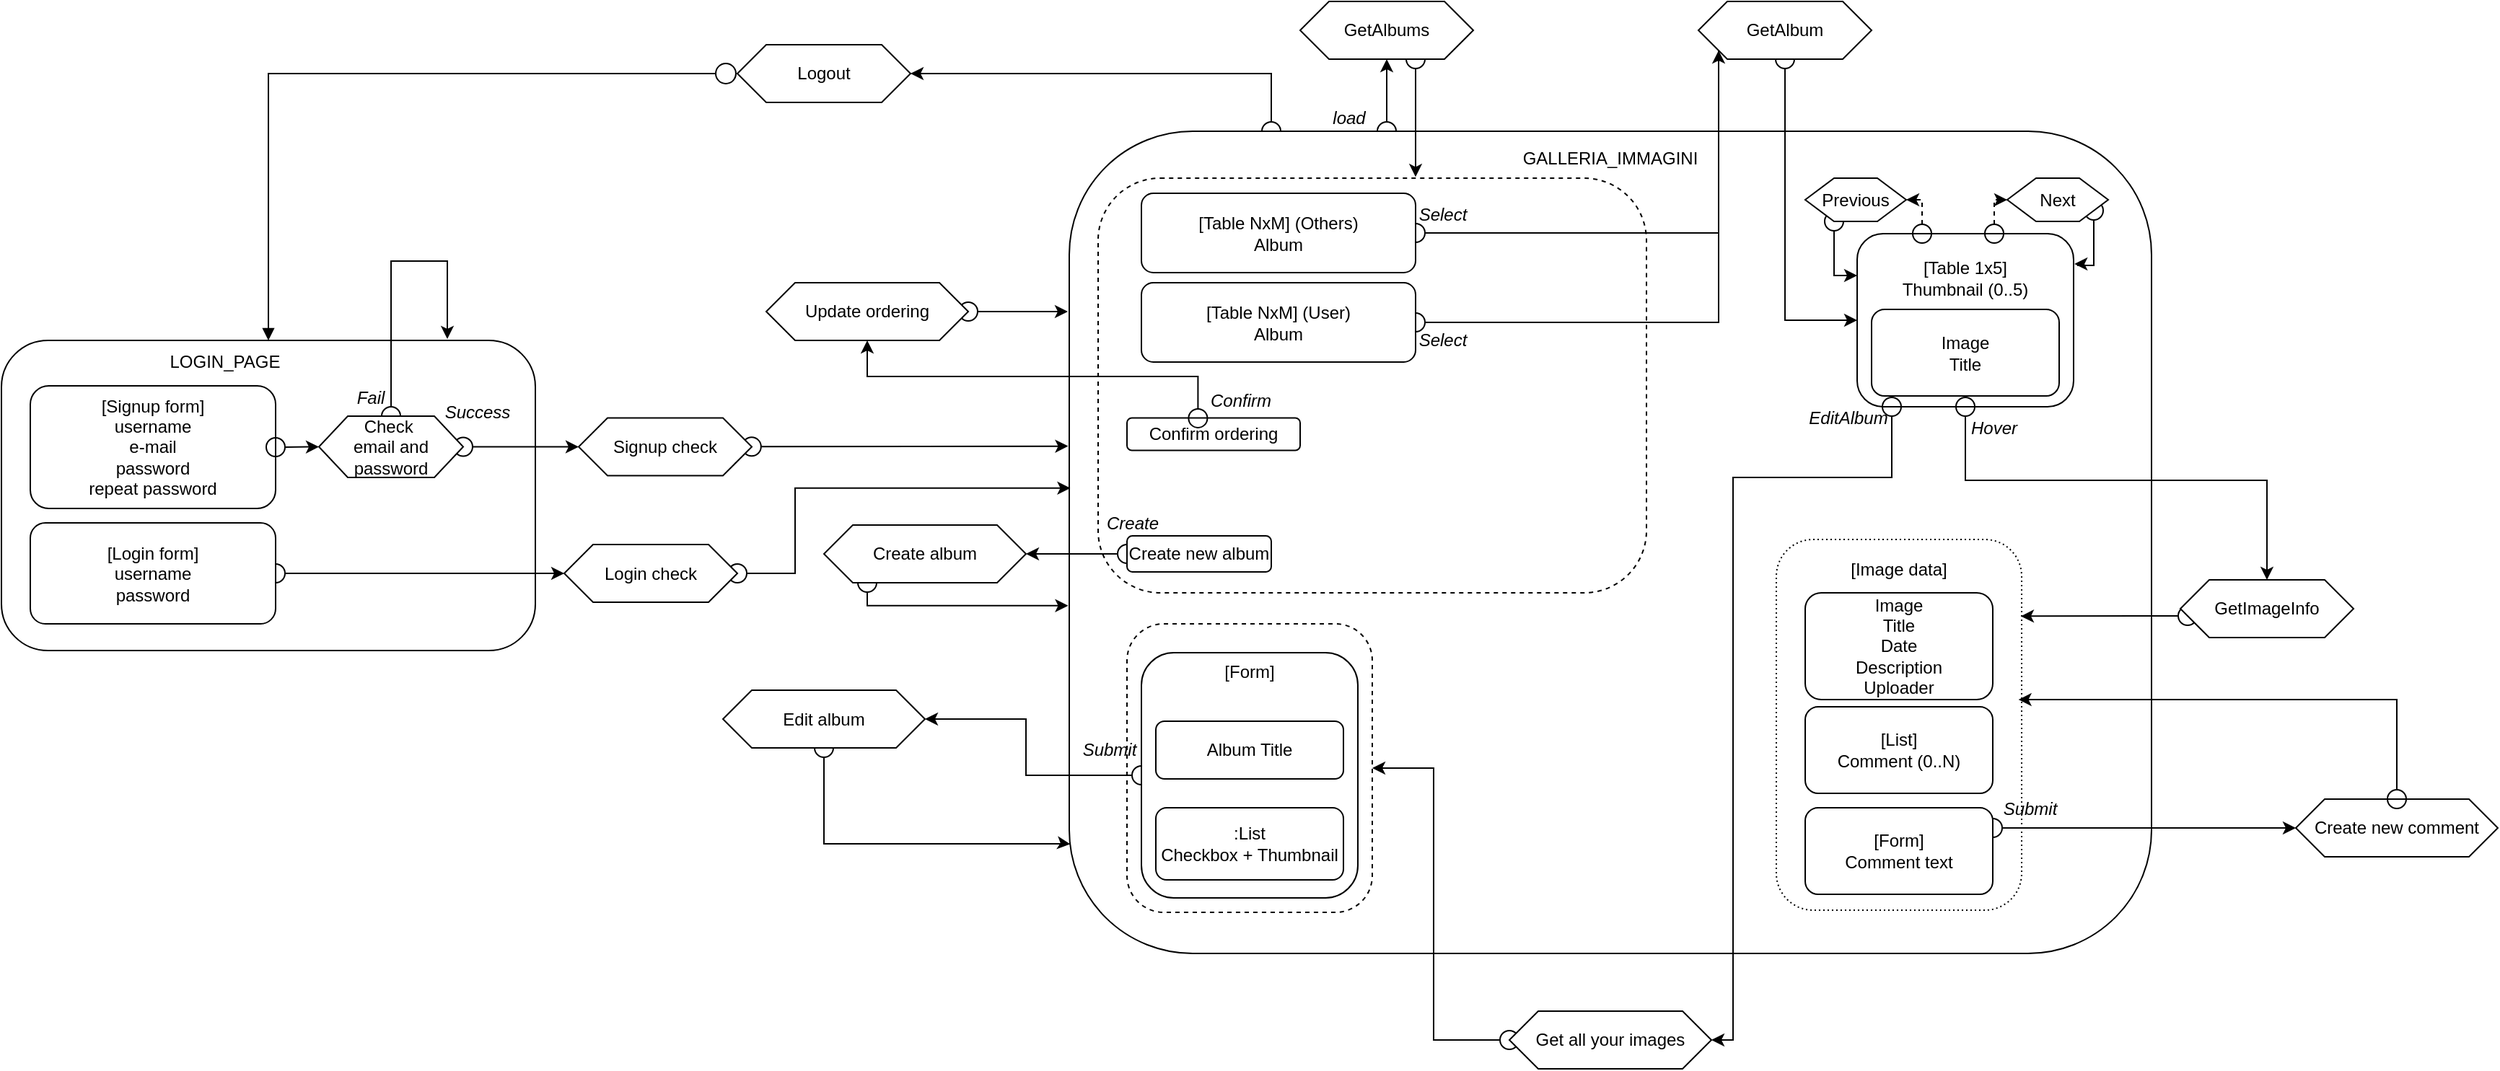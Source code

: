 <mxfile version="16.1.2" type="device"><diagram name="Page-1" id="b520641d-4fe3-3701-9064-5fc419738815"><mxGraphModel dx="1021" dy="1489" grid="1" gridSize="10" guides="1" tooltips="1" connect="1" arrows="1" fold="1" page="1" pageScale="1" pageWidth="1169" pageHeight="827" background="#ffffff" math="0" shadow="0"><root><mxCell id="0"/><mxCell id="1" parent="0"/><mxCell id="I9NYZ4tV0nxib7mAuYcY-2" style="edgeStyle=orthogonalEdgeStyle;rounded=0;orthogonalLoop=1;jettySize=auto;html=1;entryX=0.001;entryY=0.434;entryDx=0;entryDy=0;entryPerimeter=0;startArrow=oval;startFill=0;startSize=13;" parent="1" source="tA7xQBiXmkoUzAWX-g8d-19" target="cFI16rSDpZyH8K5_RRqZ-2" edge="1"><mxGeometry relative="1" as="geometry"><Array as="points"><mxPoint x="690" y="327"/><mxPoint x="690" y="267"/></Array></mxGeometry></mxCell><mxCell id="tA7xQBiXmkoUzAWX-g8d-19" value="Login check" style="shape=hexagon;perimeter=hexagonPerimeter2;whiteSpace=wrap;html=1;fixedSize=1;strokeColor=default;" parent="1" vertex="1"><mxGeometry x="530" y="306.5" width="120" height="40" as="geometry"/></mxCell><mxCell id="I9NYZ4tV0nxib7mAuYcY-1" style="rounded=0;orthogonalLoop=1;jettySize=auto;html=1;startArrow=oval;startFill=0;startSize=13;entryX=-0.001;entryY=0.383;entryDx=0;entryDy=0;entryPerimeter=0;" parent="1" source="tA7xQBiXmkoUzAWX-g8d-54" target="cFI16rSDpZyH8K5_RRqZ-2" edge="1"><mxGeometry relative="1" as="geometry"><mxPoint x="850" y="239" as="targetPoint"/></mxGeometry></mxCell><mxCell id="tA7xQBiXmkoUzAWX-g8d-54" value="Signup check" style="shape=hexagon;perimeter=hexagonPerimeter2;whiteSpace=wrap;html=1;fixedSize=1;strokeColor=default;" parent="1" vertex="1"><mxGeometry x="540" y="218.75" width="120" height="40" as="geometry"/></mxCell><mxCell id="tA7xQBiXmkoUzAWX-g8d-55" value="" style="rounded=1;whiteSpace=wrap;html=1;strokeColor=default;" parent="1" vertex="1"><mxGeometry x="140" y="165" width="370" height="215" as="geometry"/></mxCell><mxCell id="tA7xQBiXmkoUzAWX-g8d-56" value="[Signup form]&lt;br&gt;username&lt;br&gt;e-mail&lt;br&gt;password&lt;br&gt;repeat password" style="rounded=1;whiteSpace=wrap;html=1;strokeColor=default;fillColor=default;" parent="1" vertex="1"><mxGeometry x="160" y="196.5" width="170" height="85" as="geometry"/></mxCell><mxCell id="tA7xQBiXmkoUzAWX-g8d-57" value="LOGIN_PAGE" style="text;html=1;strokeColor=none;fillColor=none;align=center;verticalAlign=middle;whiteSpace=wrap;rounded=0;" parent="1" vertex="1"><mxGeometry x="190" y="165" width="210" height="30" as="geometry"/></mxCell><mxCell id="cFI16rSDpZyH8K5_RRqZ-80" style="edgeStyle=orthogonalEdgeStyle;rounded=0;orthogonalLoop=1;jettySize=auto;html=1;entryX=0;entryY=0.5;entryDx=0;entryDy=0;startArrow=oval;startFill=0;startSize=13;" parent="1" source="tA7xQBiXmkoUzAWX-g8d-58" target="tA7xQBiXmkoUzAWX-g8d-19" edge="1"><mxGeometry relative="1" as="geometry"/></mxCell><mxCell id="tA7xQBiXmkoUzAWX-g8d-58" value="[Login form]&lt;br&gt;username&lt;br&gt;password" style="rounded=1;whiteSpace=wrap;html=1;strokeColor=default;" parent="1" vertex="1"><mxGeometry x="160" y="291.5" width="170" height="70" as="geometry"/></mxCell><mxCell id="tA7xQBiXmkoUzAWX-g8d-77" value="Create new comment" style="shape=hexagon;perimeter=hexagonPerimeter2;whiteSpace=wrap;html=1;fixedSize=1;strokeColor=default;" parent="1" vertex="1"><mxGeometry x="1730" y="483" width="140" height="40" as="geometry"/></mxCell><mxCell id="tA7xQBiXmkoUzAWX-g8d-91" style="edgeStyle=orthogonalEdgeStyle;rounded=0;orthogonalLoop=1;jettySize=auto;html=1;startArrow=circle;startFill=0;endArrow=block;endFill=1;strokeColor=#000000;" parent="1" source="tA7xQBiXmkoUzAWX-g8d-87" target="tA7xQBiXmkoUzAWX-g8d-55" edge="1"><mxGeometry relative="1" as="geometry"/></mxCell><mxCell id="tA7xQBiXmkoUzAWX-g8d-87" value="Logout" style="shape=hexagon;perimeter=hexagonPerimeter2;whiteSpace=wrap;html=1;fixedSize=1;strokeColor=default;" parent="1" vertex="1"><mxGeometry x="650" y="-40" width="120" height="40" as="geometry"/></mxCell><mxCell id="cFI16rSDpZyH8K5_RRqZ-46" style="edgeStyle=orthogonalEdgeStyle;rounded=0;orthogonalLoop=1;jettySize=auto;html=1;entryX=-0.001;entryY=0.577;entryDx=0;entryDy=0;startArrow=oval;startFill=0;startSize=13;entryPerimeter=0;" parent="1" source="jkKR9sNIjVhCgQwLtrIo-7" target="cFI16rSDpZyH8K5_RRqZ-2" edge="1"><mxGeometry relative="1" as="geometry"><Array as="points"><mxPoint x="740" y="349"/></Array></mxGeometry></mxCell><mxCell id="jkKR9sNIjVhCgQwLtrIo-7" value="Create album" style="shape=hexagon;perimeter=hexagonPerimeter2;whiteSpace=wrap;html=1;fixedSize=1;strokeColor=default;" parent="1" vertex="1"><mxGeometry x="710" y="293" width="140" height="40" as="geometry"/></mxCell><mxCell id="cFI16rSDpZyH8K5_RRqZ-41" style="edgeStyle=elbowEdgeStyle;rounded=0;orthogonalLoop=1;jettySize=auto;html=1;entryX=1;entryY=0.5;entryDx=0;entryDy=0;startArrow=oval;startFill=0;startSize=13;" parent="1" source="cFI16rSDpZyH8K5_RRqZ-2" target="tA7xQBiXmkoUzAWX-g8d-87" edge="1"><mxGeometry relative="1" as="geometry"><Array as="points"><mxPoint x="1020" y="-10"/><mxPoint x="910" y="10"/></Array></mxGeometry></mxCell><mxCell id="cFI16rSDpZyH8K5_RRqZ-95" style="edgeStyle=elbowEdgeStyle;rounded=0;orthogonalLoop=1;jettySize=auto;html=1;entryX=0.5;entryY=1;entryDx=0;entryDy=0;startArrow=oval;startFill=0;startSize=13;" parent="1" source="cFI16rSDpZyH8K5_RRqZ-2" target="cFI16rSDpZyH8K5_RRqZ-94" edge="1"><mxGeometry relative="1" as="geometry"/></mxCell><mxCell id="cFI16rSDpZyH8K5_RRqZ-2" value="GALLERIA_IMMAGINI&lt;br&gt;&lt;br&gt;&lt;br&gt;&lt;br&gt;&lt;br&gt;&lt;br&gt;&lt;br&gt;&lt;br&gt;&lt;br&gt;&lt;br&gt;&lt;br&gt;&lt;br&gt;&lt;br&gt;&lt;br&gt;&lt;br&gt;&lt;br&gt;&lt;br&gt;&lt;br&gt;&lt;br&gt;&lt;br&gt;&lt;br&gt;&lt;br&gt;&lt;br&gt;&lt;br&gt;&lt;br&gt;&lt;br&gt;&lt;br&gt;&lt;br&gt;&lt;br&gt;&lt;br&gt;&lt;br&gt;&lt;br&gt;&lt;br&gt;&lt;br&gt;&lt;br&gt;&lt;br&gt;&lt;br&gt;&lt;br&gt;" style="rounded=1;whiteSpace=wrap;html=1;align=center;fillColor=default;" parent="1" vertex="1"><mxGeometry x="880" y="20" width="750" height="570" as="geometry"/></mxCell><mxCell id="cFI16rSDpZyH8K5_RRqZ-97" value="&lt;span&gt;&lt;br&gt;&lt;/span&gt;" style="rounded=1;whiteSpace=wrap;html=1;strokeColor=default;dashed=1;fillColor=none;" parent="1" vertex="1"><mxGeometry x="900" y="52.5" width="380" height="287.5" as="geometry"/></mxCell><mxCell id="cFI16rSDpZyH8K5_RRqZ-14" style="edgeStyle=elbowEdgeStyle;rounded=0;orthogonalLoop=1;jettySize=auto;html=1;entryX=0;entryY=0.5;entryDx=0;entryDy=0;startArrow=oval;startFill=0;startSize=13;" parent="1" source="cFI16rSDpZyH8K5_RRqZ-6" target="cFI16rSDpZyH8K5_RRqZ-13" edge="1"><mxGeometry relative="1" as="geometry"><Array as="points"><mxPoint x="1330" y="20"/></Array></mxGeometry></mxCell><mxCell id="cFI16rSDpZyH8K5_RRqZ-6" value="[Table NxM] (Others)&lt;br&gt;Album" style="rounded=1;whiteSpace=wrap;html=1;" parent="1" vertex="1"><mxGeometry x="930" y="63" width="190" height="55" as="geometry"/></mxCell><mxCell id="cFI16rSDpZyH8K5_RRqZ-101" style="edgeStyle=orthogonalEdgeStyle;rounded=0;orthogonalLoop=1;jettySize=auto;html=1;entryX=0;entryY=0.5;entryDx=0;entryDy=0;startArrow=oval;startFill=0;startSize=13;" parent="1" source="cFI16rSDpZyH8K5_RRqZ-13" target="cFI16rSDpZyH8K5_RRqZ-15" edge="1"><mxGeometry relative="1" as="geometry"/></mxCell><mxCell id="cFI16rSDpZyH8K5_RRqZ-13" value="GetAlbum" style="shape=hexagon;perimeter=hexagonPerimeter2;whiteSpace=wrap;html=1;fixedSize=1;strokeColor=default;" parent="1" vertex="1"><mxGeometry x="1316" y="-70" width="120" height="40" as="geometry"/></mxCell><mxCell id="cFI16rSDpZyH8K5_RRqZ-20" style="edgeStyle=elbowEdgeStyle;rounded=0;orthogonalLoop=1;jettySize=auto;html=1;entryX=0.5;entryY=0;entryDx=0;entryDy=0;startArrow=oval;startFill=0;startSize=13;elbow=vertical;" parent="1" source="cFI16rSDpZyH8K5_RRqZ-15" target="cFI16rSDpZyH8K5_RRqZ-19" edge="1"><mxGeometry relative="1" as="geometry"><Array as="points"><mxPoint x="1501" y="262"/></Array></mxGeometry></mxCell><mxCell id="dxQvqoGn5i3ji58gpkbO-1" style="edgeStyle=orthogonalEdgeStyle;rounded=0;orthogonalLoop=1;jettySize=auto;html=1;startArrow=oval;startFill=0;endSize=6;startSize=13;entryX=1;entryY=0.5;entryDx=0;entryDy=0;" parent="1" source="cFI16rSDpZyH8K5_RRqZ-15" target="dxQvqoGn5i3ji58gpkbO-3" edge="1"><mxGeometry relative="1" as="geometry"><mxPoint x="1340" y="640" as="targetPoint"/><Array as="points"><mxPoint x="1450" y="260"/><mxPoint x="1340" y="260"/><mxPoint x="1340" y="650"/></Array></mxGeometry></mxCell><mxCell id="cFI16rSDpZyH8K5_RRqZ-15" value="[Table 1x5]&lt;br&gt;Thumbnail (0..5)&lt;br&gt;&lt;br&gt;&lt;br&gt;&lt;br&gt;&lt;br&gt;" style="rounded=1;whiteSpace=wrap;html=1;fillColor=none;" parent="1" vertex="1"><mxGeometry x="1426" y="91" width="150" height="120" as="geometry"/></mxCell><mxCell id="cFI16rSDpZyH8K5_RRqZ-39" style="edgeStyle=elbowEdgeStyle;rounded=0;orthogonalLoop=1;jettySize=auto;html=1;entryX=0.997;entryY=0.207;entryDx=0;entryDy=0;entryPerimeter=0;startArrow=oval;startFill=0;startSize=13;" parent="1" source="cFI16rSDpZyH8K5_RRqZ-19" target="tA7xQBiXmkoUzAWX-g8d-70" edge="1"><mxGeometry relative="1" as="geometry"><Array as="points"><mxPoint x="1620" y="356"/></Array></mxGeometry></mxCell><mxCell id="cFI16rSDpZyH8K5_RRqZ-19" value="GetImageInfo" style="shape=hexagon;perimeter=hexagonPerimeter2;whiteSpace=wrap;html=1;fixedSize=1;strokeColor=default;" parent="1" vertex="1"><mxGeometry x="1650" y="331" width="120" height="40" as="geometry"/></mxCell><mxCell id="cFI16rSDpZyH8K5_RRqZ-29" value="" style="edgeStyle=elbowEdgeStyle;rounded=0;orthogonalLoop=1;jettySize=auto;html=1;startArrow=oval;startFill=0;startSize=13;" parent="1" source="cFI16rSDpZyH8K5_RRqZ-28" target="cFI16rSDpZyH8K5_RRqZ-13" edge="1"><mxGeometry relative="1" as="geometry"><Array as="points"><mxPoint x="1330" y="60"/></Array></mxGeometry></mxCell><mxCell id="cFI16rSDpZyH8K5_RRqZ-28" value="[Table NxM] (User)&lt;br&gt;Album" style="rounded=1;whiteSpace=wrap;html=1;" parent="1" vertex="1"><mxGeometry x="930" y="125" width="190" height="55" as="geometry"/></mxCell><mxCell id="cFI16rSDpZyH8K5_RRqZ-30" value="&lt;i&gt;Hover&lt;/i&gt;" style="text;html=1;strokeColor=none;fillColor=none;align=center;verticalAlign=middle;whiteSpace=wrap;rounded=0;" parent="1" vertex="1"><mxGeometry x="1491" y="211" width="60" height="30" as="geometry"/></mxCell><mxCell id="tA7xQBiXmkoUzAWX-g8d-38" value="Image&lt;br&gt;Title" style="rounded=1;whiteSpace=wrap;html=1;strokeColor=default;" parent="1" vertex="1"><mxGeometry x="1436" y="143.5" width="130" height="60" as="geometry"/></mxCell><mxCell id="cFI16rSDpZyH8K5_RRqZ-34" style="edgeStyle=elbowEdgeStyle;rounded=0;orthogonalLoop=1;jettySize=auto;html=1;entryX=0;entryY=0.5;entryDx=0;entryDy=0;startArrow=oval;startFill=0;startSize=13;dashed=1;" parent="1" source="cFI16rSDpZyH8K5_RRqZ-15" target="cFI16rSDpZyH8K5_RRqZ-102" edge="1"><mxGeometry relative="1" as="geometry"><Array as="points"><mxPoint x="1521" y="71"/><mxPoint x="1541" y="121"/><mxPoint x="1551" y="131"/><mxPoint x="1521" y="121"/><mxPoint x="1401" y="201"/><mxPoint x="1381" y="181"/></Array></mxGeometry></mxCell><mxCell id="cFI16rSDpZyH8K5_RRqZ-37" style="edgeStyle=elbowEdgeStyle;rounded=0;orthogonalLoop=1;jettySize=auto;html=1;entryX=1;entryY=0.5;entryDx=0;entryDy=0;startArrow=oval;startFill=0;startSize=13;dashed=1;" parent="1" source="cFI16rSDpZyH8K5_RRqZ-15" target="cFI16rSDpZyH8K5_RRqZ-103" edge="1"><mxGeometry relative="1" as="geometry"><Array as="points"><mxPoint x="1471" y="71"/><mxPoint x="1481" y="121"/><mxPoint x="1461" y="111"/><mxPoint x="1471" y="131"/><mxPoint x="1461" y="121"/><mxPoint x="1491" y="121"/></Array></mxGeometry></mxCell><mxCell id="tA7xQBiXmkoUzAWX-g8d-70" value="&lt;span&gt;[Image data]&lt;br&gt;&lt;br&gt;&lt;br&gt;&lt;br&gt;&lt;br&gt;&lt;br&gt;&lt;br&gt;&lt;br&gt;&lt;br&gt;&lt;br&gt;&lt;br&gt;&lt;br&gt;&lt;br&gt;&lt;br&gt;&lt;br&gt;&lt;br&gt;&lt;/span&gt;" style="rounded=1;whiteSpace=wrap;html=1;strokeColor=default;dashed=1;dashPattern=1 2;" parent="1" vertex="1"><mxGeometry x="1370" y="303" width="170" height="257" as="geometry"/></mxCell><mxCell id="tA7xQBiXmkoUzAWX-g8d-71" value="Image&lt;br&gt;Title&lt;br&gt;Date&lt;br&gt;Description&lt;br&gt;Uploader" style="rounded=1;whiteSpace=wrap;html=1;strokeColor=default;" parent="1" vertex="1"><mxGeometry x="1390" y="340" width="130" height="74" as="geometry"/></mxCell><mxCell id="tA7xQBiXmkoUzAWX-g8d-72" value="[List]&lt;br&gt;Comment (0..N)" style="rounded=1;whiteSpace=wrap;html=1;strokeColor=default;" parent="1" vertex="1"><mxGeometry x="1390" y="419" width="130" height="60" as="geometry"/></mxCell><mxCell id="cFI16rSDpZyH8K5_RRqZ-40" style="edgeStyle=elbowEdgeStyle;rounded=0;orthogonalLoop=1;jettySize=auto;html=1;entryX=0;entryY=0.5;entryDx=0;entryDy=0;startArrow=oval;startFill=0;startSize=13;" parent="1" source="tA7xQBiXmkoUzAWX-g8d-73" target="tA7xQBiXmkoUzAWX-g8d-77" edge="1"><mxGeometry relative="1" as="geometry"><Array as="points"><mxPoint x="1570" y="503"/><mxPoint x="1600" y="470"/></Array></mxGeometry></mxCell><mxCell id="tA7xQBiXmkoUzAWX-g8d-73" value="[Form]&lt;br&gt;Comment text" style="rounded=1;whiteSpace=wrap;html=1;strokeColor=default;" parent="1" vertex="1"><mxGeometry x="1390" y="489" width="130" height="60" as="geometry"/></mxCell><mxCell id="cFI16rSDpZyH8K5_RRqZ-33" value="&lt;i&gt;Submit&lt;/i&gt;" style="text;html=1;strokeColor=none;fillColor=none;align=center;verticalAlign=middle;whiteSpace=wrap;rounded=0;" parent="1" vertex="1"><mxGeometry x="1516" y="475" width="60" height="30" as="geometry"/></mxCell><mxCell id="cFI16rSDpZyH8K5_RRqZ-45" style="edgeStyle=orthogonalEdgeStyle;rounded=0;orthogonalLoop=1;jettySize=auto;html=1;entryX=1;entryY=0.5;entryDx=0;entryDy=0;startArrow=oval;startFill=0;startSize=13;" parent="1" source="cFI16rSDpZyH8K5_RRqZ-42" target="jkKR9sNIjVhCgQwLtrIo-7" edge="1"><mxGeometry relative="1" as="geometry"><Array as="points"><mxPoint x="860" y="313"/><mxPoint x="860" y="313"/></Array></mxGeometry></mxCell><mxCell id="cFI16rSDpZyH8K5_RRqZ-42" value="Create new album" style="rounded=1;whiteSpace=wrap;html=1;" parent="1" vertex="1"><mxGeometry x="920" y="300.5" width="100" height="25" as="geometry"/></mxCell><mxCell id="cFI16rSDpZyH8K5_RRqZ-48" value="&lt;span&gt;&lt;br&gt;&lt;/span&gt;" style="rounded=1;whiteSpace=wrap;html=1;strokeColor=default;dashed=1;" parent="1" vertex="1"><mxGeometry x="920" y="361.5" width="170" height="200" as="geometry"/></mxCell><mxCell id="cFI16rSDpZyH8K5_RRqZ-53" style="edgeStyle=orthogonalEdgeStyle;rounded=0;orthogonalLoop=1;jettySize=auto;html=1;startArrow=oval;startFill=0;startSize=13;entryX=1;entryY=0.5;entryDx=0;entryDy=0;" parent="1" source="jkKR9sNIjVhCgQwLtrIo-4" target="cFI16rSDpZyH8K5_RRqZ-54" edge="1"><mxGeometry relative="1" as="geometry"><mxPoint x="790" y="440" as="targetPoint"/></mxGeometry></mxCell><mxCell id="jkKR9sNIjVhCgQwLtrIo-4" value="&lt;span&gt;[Form]&lt;br&gt;&lt;/span&gt;&lt;br&gt;&lt;br&gt;&lt;br&gt;&lt;br&gt;&lt;br&gt;&lt;br&gt;&lt;br&gt;&lt;br&gt;&lt;br&gt;&lt;br&gt;" style="rounded=1;whiteSpace=wrap;html=1;strokeColor=default;" parent="1" vertex="1"><mxGeometry x="930" y="381.5" width="150" height="170" as="geometry"/></mxCell><mxCell id="cFI16rSDpZyH8K5_RRqZ-51" value="Album Title" style="rounded=1;whiteSpace=wrap;html=1;strokeColor=default;" parent="1" vertex="1"><mxGeometry x="940" y="429" width="130" height="40" as="geometry"/></mxCell><mxCell id="cFI16rSDpZyH8K5_RRqZ-52" value=":List&lt;br&gt;Checkbox + Thumbnail" style="rounded=1;whiteSpace=wrap;html=1;strokeColor=default;" parent="1" vertex="1"><mxGeometry x="940" y="489" width="130" height="50" as="geometry"/></mxCell><mxCell id="cFI16rSDpZyH8K5_RRqZ-55" style="edgeStyle=orthogonalEdgeStyle;rounded=0;orthogonalLoop=1;jettySize=auto;html=1;startArrow=oval;startFill=0;startSize=13;entryX=0.001;entryY=0.867;entryDx=0;entryDy=0;entryPerimeter=0;" parent="1" source="cFI16rSDpZyH8K5_RRqZ-54" target="cFI16rSDpZyH8K5_RRqZ-2" edge="1"><mxGeometry relative="1" as="geometry"><Array as="points"><mxPoint x="710" y="514"/><mxPoint x="879" y="514"/></Array><mxPoint x="870" y="514" as="targetPoint"/></mxGeometry></mxCell><mxCell id="cFI16rSDpZyH8K5_RRqZ-54" value="Edit album" style="shape=hexagon;perimeter=hexagonPerimeter2;whiteSpace=wrap;html=1;fixedSize=1;strokeColor=default;" parent="1" vertex="1"><mxGeometry x="640" y="407.5" width="140" height="40" as="geometry"/></mxCell><mxCell id="cFI16rSDpZyH8K5_RRqZ-56" value="&lt;i&gt;Submit&lt;/i&gt;" style="text;html=1;strokeColor=none;fillColor=none;align=center;verticalAlign=middle;whiteSpace=wrap;rounded=0;" parent="1" vertex="1"><mxGeometry x="878" y="434" width="60" height="30" as="geometry"/></mxCell><mxCell id="cFI16rSDpZyH8K5_RRqZ-57" value="&lt;i&gt;Create&lt;/i&gt;" style="text;html=1;strokeColor=none;fillColor=none;align=center;verticalAlign=middle;whiteSpace=wrap;rounded=0;" parent="1" vertex="1"><mxGeometry x="894" y="277" width="60" height="30" as="geometry"/></mxCell><mxCell id="cFI16rSDpZyH8K5_RRqZ-58" value="&lt;i&gt;Select&lt;/i&gt;" style="text;html=1;strokeColor=none;fillColor=none;align=center;verticalAlign=middle;whiteSpace=wrap;rounded=0;" parent="1" vertex="1"><mxGeometry x="1109" y="150" width="60" height="30" as="geometry"/></mxCell><mxCell id="cFI16rSDpZyH8K5_RRqZ-59" value="&lt;i&gt;Select&lt;/i&gt;" style="text;html=1;strokeColor=none;fillColor=none;align=center;verticalAlign=middle;whiteSpace=wrap;rounded=0;" parent="1" vertex="1"><mxGeometry x="1109" y="63" width="60" height="30" as="geometry"/></mxCell><mxCell id="cFI16rSDpZyH8K5_RRqZ-60" value="Confirm ordering" style="rounded=1;whiteSpace=wrap;html=1;" parent="1" vertex="1"><mxGeometry x="920" y="218.75" width="120" height="22.5" as="geometry"/></mxCell><mxCell id="cFI16rSDpZyH8K5_RRqZ-73" style="edgeStyle=orthogonalEdgeStyle;rounded=0;orthogonalLoop=1;jettySize=auto;html=1;startArrow=oval;startFill=0;startSize=13;" parent="1" source="cFI16rSDpZyH8K5_RRqZ-72" edge="1"><mxGeometry relative="1" as="geometry"><mxPoint x="879" y="145" as="targetPoint"/><Array as="points"><mxPoint x="879" y="145"/></Array></mxGeometry></mxCell><mxCell id="cFI16rSDpZyH8K5_RRqZ-72" value="Update ordering" style="shape=hexagon;perimeter=hexagonPerimeter2;whiteSpace=wrap;html=1;fixedSize=1;strokeColor=default;" parent="1" vertex="1"><mxGeometry x="670" y="125" width="140" height="40" as="geometry"/></mxCell><mxCell id="cFI16rSDpZyH8K5_RRqZ-76" style="edgeStyle=orthogonalEdgeStyle;rounded=0;orthogonalLoop=1;jettySize=auto;html=1;exitX=0.41;exitY=0.01;exitDx=0;exitDy=0;entryX=0.5;entryY=1;entryDx=0;entryDy=0;startArrow=oval;startFill=0;startSize=13;exitPerimeter=0;" parent="1" source="cFI16rSDpZyH8K5_RRqZ-60" target="cFI16rSDpZyH8K5_RRqZ-72" edge="1"><mxGeometry relative="1" as="geometry"><Array as="points"><mxPoint x="969" y="190"/><mxPoint x="740" y="190"/></Array><mxPoint x="987" y="238.75" as="sourcePoint"/></mxGeometry></mxCell><mxCell id="cFI16rSDpZyH8K5_RRqZ-77" value="&lt;i&gt;Confirm&lt;/i&gt;" style="text;html=1;strokeColor=none;fillColor=none;align=center;verticalAlign=middle;whiteSpace=wrap;rounded=0;" parent="1" vertex="1"><mxGeometry x="969" y="192" width="60" height="30" as="geometry"/></mxCell><mxCell id="cFI16rSDpZyH8K5_RRqZ-82" style="edgeStyle=orthogonalEdgeStyle;rounded=0;orthogonalLoop=1;jettySize=auto;html=1;startArrow=oval;startFill=0;startSize=13;" parent="1" source="cFI16rSDpZyH8K5_RRqZ-79" edge="1"><mxGeometry relative="1" as="geometry"><mxPoint x="449" y="164" as="targetPoint"/><Array as="points"><mxPoint x="410" y="110"/><mxPoint x="449" y="110"/></Array></mxGeometry></mxCell><mxCell id="I9NYZ4tV0nxib7mAuYcY-3" style="edgeStyle=orthogonalEdgeStyle;rounded=0;orthogonalLoop=1;jettySize=auto;html=1;entryX=0;entryY=0.5;entryDx=0;entryDy=0;startArrow=oval;startFill=0;startSize=13;" parent="1" source="cFI16rSDpZyH8K5_RRqZ-79" target="tA7xQBiXmkoUzAWX-g8d-54" edge="1"><mxGeometry relative="1" as="geometry"/></mxCell><mxCell id="cFI16rSDpZyH8K5_RRqZ-79" value="Check&amp;nbsp;&lt;br&gt;email and password" style="shape=hexagon;perimeter=hexagonPerimeter2;whiteSpace=wrap;html=1;fixedSize=1;strokeColor=default;" parent="1" vertex="1"><mxGeometry x="360" y="217.5" width="100" height="42.5" as="geometry"/></mxCell><mxCell id="cFI16rSDpZyH8K5_RRqZ-81" value="" style="endArrow=classic;html=1;rounded=0;startSize=13;exitX=1;exitY=0.5;exitDx=0;exitDy=0;entryX=0;entryY=0.5;entryDx=0;entryDy=0;startArrow=oval;startFill=0;" parent="1" source="tA7xQBiXmkoUzAWX-g8d-56" target="cFI16rSDpZyH8K5_RRqZ-79" edge="1"><mxGeometry width="50" height="50" relative="1" as="geometry"><mxPoint x="320" y="270" as="sourcePoint"/><mxPoint x="370" y="220" as="targetPoint"/></mxGeometry></mxCell><mxCell id="cFI16rSDpZyH8K5_RRqZ-83" value="&lt;i&gt;Fail&lt;/i&gt;" style="text;html=1;strokeColor=none;fillColor=none;align=center;verticalAlign=middle;whiteSpace=wrap;rounded=0;" parent="1" vertex="1"><mxGeometry x="366" y="190" width="60" height="30" as="geometry"/></mxCell><mxCell id="cFI16rSDpZyH8K5_RRqZ-85" value="&lt;i&gt;Success&lt;/i&gt;" style="text;html=1;strokeColor=none;fillColor=none;align=center;verticalAlign=middle;whiteSpace=wrap;rounded=0;" parent="1" vertex="1"><mxGeometry x="440" y="200" width="60" height="30" as="geometry"/></mxCell><mxCell id="cFI16rSDpZyH8K5_RRqZ-98" style="edgeStyle=elbowEdgeStyle;rounded=0;orthogonalLoop=1;jettySize=auto;html=1;entryX=0.579;entryY=-0.003;entryDx=0;entryDy=0;entryPerimeter=0;startArrow=oval;startFill=0;startSize=13;" parent="1" source="cFI16rSDpZyH8K5_RRqZ-94" target="cFI16rSDpZyH8K5_RRqZ-97" edge="1"><mxGeometry relative="1" as="geometry"/></mxCell><mxCell id="cFI16rSDpZyH8K5_RRqZ-94" value="GetAlbums" style="shape=hexagon;perimeter=hexagonPerimeter2;whiteSpace=wrap;html=1;fixedSize=1;strokeColor=default;" parent="1" vertex="1"><mxGeometry x="1040" y="-70" width="120" height="40" as="geometry"/></mxCell><mxCell id="cFI16rSDpZyH8K5_RRqZ-99" value="&lt;i&gt;load&lt;/i&gt;" style="text;html=1;strokeColor=none;fillColor=none;align=center;verticalAlign=middle;whiteSpace=wrap;rounded=0;" parent="1" vertex="1"><mxGeometry x="1044" y="-4" width="60" height="30" as="geometry"/></mxCell><mxCell id="cFI16rSDpZyH8K5_RRqZ-105" style="edgeStyle=orthogonalEdgeStyle;rounded=0;orthogonalLoop=1;jettySize=auto;html=1;entryX=1.004;entryY=0.175;entryDx=0;entryDy=0;entryPerimeter=0;startArrow=oval;startFill=0;startSize=13;" parent="1" source="cFI16rSDpZyH8K5_RRqZ-102" target="cFI16rSDpZyH8K5_RRqZ-15" edge="1"><mxGeometry relative="1" as="geometry"><Array as="points"><mxPoint x="1590" y="113"/><mxPoint x="1579" y="113"/><mxPoint x="1579" y="112"/></Array></mxGeometry></mxCell><mxCell id="cFI16rSDpZyH8K5_RRqZ-102" value="Next" style="shape=hexagon;perimeter=hexagonPerimeter2;whiteSpace=wrap;html=1;fixedSize=1;strokeColor=default;" parent="1" vertex="1"><mxGeometry x="1530" y="52.5" width="70" height="30" as="geometry"/></mxCell><mxCell id="cFI16rSDpZyH8K5_RRqZ-104" style="edgeStyle=orthogonalEdgeStyle;rounded=0;orthogonalLoop=1;jettySize=auto;html=1;startArrow=oval;startFill=0;startSize=13;" parent="1" source="cFI16rSDpZyH8K5_RRqZ-103" edge="1"><mxGeometry relative="1" as="geometry"><mxPoint x="1426" y="120" as="targetPoint"/><Array as="points"><mxPoint x="1410" y="120"/><mxPoint x="1426" y="120"/></Array></mxGeometry></mxCell><mxCell id="cFI16rSDpZyH8K5_RRqZ-103" value="Previous" style="shape=hexagon;perimeter=hexagonPerimeter2;whiteSpace=wrap;html=1;fixedSize=1;strokeColor=default;" parent="1" vertex="1"><mxGeometry x="1390" y="52.5" width="70" height="30" as="geometry"/></mxCell><mxCell id="cFI16rSDpZyH8K5_RRqZ-107" style="edgeStyle=orthogonalEdgeStyle;rounded=0;orthogonalLoop=1;jettySize=auto;html=1;entryX=0.987;entryY=0.432;entryDx=0;entryDy=0;entryPerimeter=0;startArrow=oval;startFill=0;startSize=13;" parent="1" source="tA7xQBiXmkoUzAWX-g8d-77" target="tA7xQBiXmkoUzAWX-g8d-70" edge="1"><mxGeometry relative="1" as="geometry"><Array as="points"><mxPoint x="1800" y="414"/></Array></mxGeometry></mxCell><mxCell id="dxQvqoGn5i3ji58gpkbO-2" value="&lt;i&gt;EditAlbum&lt;br&gt;&lt;/i&gt;" style="text;html=1;strokeColor=none;fillColor=none;align=center;verticalAlign=middle;whiteSpace=wrap;rounded=0;" parent="1" vertex="1"><mxGeometry x="1390" y="203.5" width="60" height="30" as="geometry"/></mxCell><mxCell id="dxQvqoGn5i3ji58gpkbO-4" style="edgeStyle=orthogonalEdgeStyle;rounded=0;orthogonalLoop=1;jettySize=auto;html=1;entryX=1;entryY=0.5;entryDx=0;entryDy=0;startArrow=oval;startFill=0;startSize=13;endSize=6;" parent="1" source="dxQvqoGn5i3ji58gpkbO-3" target="cFI16rSDpZyH8K5_RRqZ-48" edge="1"><mxGeometry relative="1" as="geometry"/></mxCell><mxCell id="dxQvqoGn5i3ji58gpkbO-3" value="Get all your images" style="shape=hexagon;perimeter=hexagonPerimeter2;whiteSpace=wrap;html=1;fixedSize=1;strokeColor=default;" parent="1" vertex="1"><mxGeometry x="1185" y="630" width="140" height="40" as="geometry"/></mxCell></root></mxGraphModel></diagram></mxfile>